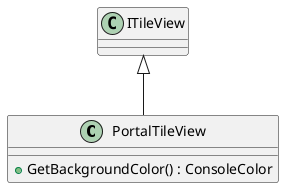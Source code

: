 @startuml
class PortalTileView {
    + GetBackgroundColor() : ConsoleColor
}
ITileView <|-- PortalTileView
@enduml
